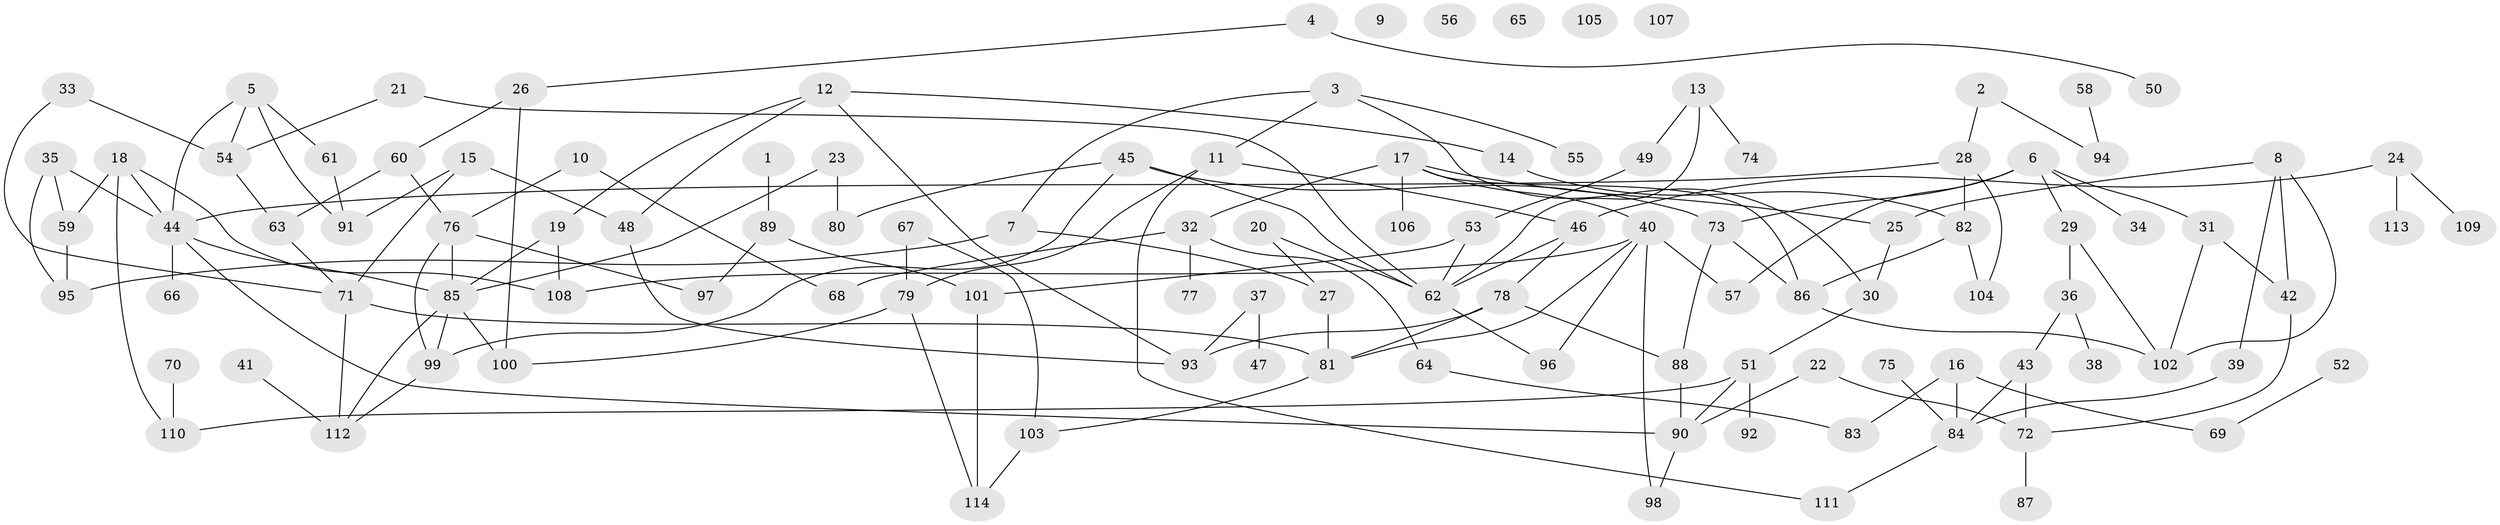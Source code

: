 // Generated by graph-tools (version 1.1) at 2025/00/03/09/25 03:00:52]
// undirected, 114 vertices, 157 edges
graph export_dot {
graph [start="1"]
  node [color=gray90,style=filled];
  1;
  2;
  3;
  4;
  5;
  6;
  7;
  8;
  9;
  10;
  11;
  12;
  13;
  14;
  15;
  16;
  17;
  18;
  19;
  20;
  21;
  22;
  23;
  24;
  25;
  26;
  27;
  28;
  29;
  30;
  31;
  32;
  33;
  34;
  35;
  36;
  37;
  38;
  39;
  40;
  41;
  42;
  43;
  44;
  45;
  46;
  47;
  48;
  49;
  50;
  51;
  52;
  53;
  54;
  55;
  56;
  57;
  58;
  59;
  60;
  61;
  62;
  63;
  64;
  65;
  66;
  67;
  68;
  69;
  70;
  71;
  72;
  73;
  74;
  75;
  76;
  77;
  78;
  79;
  80;
  81;
  82;
  83;
  84;
  85;
  86;
  87;
  88;
  89;
  90;
  91;
  92;
  93;
  94;
  95;
  96;
  97;
  98;
  99;
  100;
  101;
  102;
  103;
  104;
  105;
  106;
  107;
  108;
  109;
  110;
  111;
  112;
  113;
  114;
  1 -- 89;
  2 -- 28;
  2 -- 94;
  3 -- 7;
  3 -- 11;
  3 -- 30;
  3 -- 55;
  4 -- 26;
  4 -- 50;
  5 -- 44;
  5 -- 54;
  5 -- 61;
  5 -- 91;
  6 -- 29;
  6 -- 31;
  6 -- 34;
  6 -- 57;
  6 -- 73;
  7 -- 27;
  7 -- 95;
  8 -- 25;
  8 -- 39;
  8 -- 42;
  8 -- 102;
  10 -- 68;
  10 -- 76;
  11 -- 46;
  11 -- 79;
  11 -- 111;
  12 -- 14;
  12 -- 19;
  12 -- 48;
  12 -- 93;
  13 -- 49;
  13 -- 62;
  13 -- 74;
  14 -- 82;
  15 -- 48;
  15 -- 71;
  15 -- 91;
  16 -- 69;
  16 -- 83;
  16 -- 84;
  17 -- 25;
  17 -- 32;
  17 -- 40;
  17 -- 86;
  17 -- 106;
  18 -- 44;
  18 -- 59;
  18 -- 108;
  18 -- 110;
  19 -- 85;
  19 -- 108;
  20 -- 27;
  20 -- 62;
  21 -- 54;
  21 -- 62;
  22 -- 72;
  22 -- 90;
  23 -- 80;
  23 -- 85;
  24 -- 46;
  24 -- 109;
  24 -- 113;
  25 -- 30;
  26 -- 60;
  26 -- 100;
  27 -- 81;
  28 -- 44;
  28 -- 82;
  28 -- 104;
  29 -- 36;
  29 -- 102;
  30 -- 51;
  31 -- 42;
  31 -- 102;
  32 -- 64;
  32 -- 68;
  32 -- 77;
  33 -- 54;
  33 -- 71;
  35 -- 44;
  35 -- 59;
  35 -- 95;
  36 -- 38;
  36 -- 43;
  37 -- 47;
  37 -- 93;
  39 -- 84;
  40 -- 57;
  40 -- 81;
  40 -- 96;
  40 -- 98;
  40 -- 108;
  41 -- 112;
  42 -- 72;
  43 -- 72;
  43 -- 84;
  44 -- 66;
  44 -- 85;
  44 -- 90;
  45 -- 62;
  45 -- 73;
  45 -- 80;
  45 -- 99;
  46 -- 62;
  46 -- 78;
  48 -- 93;
  49 -- 53;
  51 -- 90;
  51 -- 92;
  51 -- 110;
  52 -- 69;
  53 -- 62;
  53 -- 101;
  54 -- 63;
  58 -- 94;
  59 -- 95;
  60 -- 63;
  60 -- 76;
  61 -- 91;
  62 -- 96;
  63 -- 71;
  64 -- 83;
  67 -- 79;
  67 -- 103;
  70 -- 110;
  71 -- 81;
  71 -- 112;
  72 -- 87;
  73 -- 86;
  73 -- 88;
  75 -- 84;
  76 -- 85;
  76 -- 97;
  76 -- 99;
  78 -- 81;
  78 -- 88;
  78 -- 93;
  79 -- 100;
  79 -- 114;
  81 -- 103;
  82 -- 86;
  82 -- 104;
  84 -- 111;
  85 -- 99;
  85 -- 100;
  85 -- 112;
  86 -- 102;
  88 -- 90;
  89 -- 97;
  89 -- 101;
  90 -- 98;
  99 -- 112;
  101 -- 114;
  103 -- 114;
}
